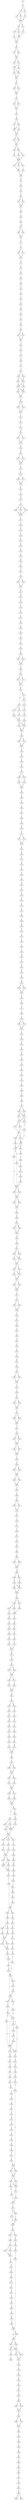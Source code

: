 strict digraph  {
	S0 -> S1 [ label = T ];
	S1 -> S2 [ label = C ];
	S1 -> S3 [ label = I ];
	S2 -> S4 [ label = K ];
	S2 -> S5 [ label = L ];
	S3 -> S6 [ label = V ];
	S4 -> S7 [ label = K ];
	S5 -> S7 [ label = K ];
	S6 -> S7 [ label = K ];
	S7 -> S8 [ label = I ];
	S7 -> S9 [ label = M ];
	S8 -> S10 [ label = M ];
	S8 -> S11 [ label = L ];
	S9 -> S12 [ label = A ];
	S10 -> S13 [ label = T ];
	S11 -> S14 [ label = I ];
	S12 -> S13 [ label = T ];
	S13 -> S15 [ label = V ];
	S14 -> S15 [ label = V ];
	S15 -> S16 [ label = L ];
	S16 -> S17 [ label = T ];
	S16 -> S18 [ label = S ];
	S17 -> S19 [ label = V ];
	S18 -> S19 [ label = V ];
	S19 -> S20 [ label = G ];
	S19 -> S21 [ label = A ];
	S20 -> S22 [ label = I ];
	S21 -> S22 [ label = I ];
	S21 -> S23 [ label = V ];
	S22 -> S24 [ label = F ];
	S22 -> S25 [ label = L ];
	S23 -> S25 [ label = L ];
	S24 -> S26 [ label = W ];
	S25 -> S26 [ label = W ];
	S26 -> S27 [ label = P ];
	S27 -> S28 [ label = L ];
	S27 -> S29 [ label = V ];
	S28 -> S30 [ label = L ];
	S29 -> S30 [ label = L ];
	S30 -> S31 [ label = S ];
	S31 -> S32 [ label = L ];
	S31 -> S33 [ label = V ];
	S32 -> S34 [ label = C ];
	S33 -> S34 [ label = C ];
	S34 -> S35 [ label = Y ];
	S35 -> S36 [ label = L ];
	S36 -> S37 [ label = I ];
	S36 -> S38 [ label = L ];
	S37 -> S39 [ label = A ];
	S38 -> S39 [ label = A ];
	S38 -> S40 [ label = V ];
	S39 -> S41 [ label = P ];
	S40 -> S41 [ label = P ];
	S41 -> S42 [ label = K ];
	S41 -> S43 [ label = R ];
	S42 -> S44 [ label = S ];
	S43 -> S44 [ label = S ];
	S44 -> S45 [ label = Q ];
	S44 -> S46 [ label = R ];
	S45 -> S47 [ label = F ];
	S46 -> S48 [ label = V ];
	S46 -> S49 [ label = M ];
	S47 -> S50 [ label = G ];
	S48 -> S50 [ label = G ];
	S49 -> S50 [ label = G ];
	S50 -> S51 [ label = R ];
	S50 -> S52 [ label = H ];
	S50 -> S53 [ label = Q ];
	S51 -> S54 [ label = I ];
	S52 -> S54 [ label = I ];
	S53 -> S55 [ label = L ];
	S54 -> S56 [ label = I ];
	S55 -> S56 [ label = I ];
	S56 -> S57 [ label = H ];
	S57 -> S58 [ label = T ];
	S58 -> S59 [ label = P ];
	S59 -> S60 [ label = F ];
	S60 -> S61 [ label = M ];
	S60 -> S62 [ label = V ];
	S61 -> S63 [ label = K ];
	S62 -> S63 [ label = K ];
	S63 -> S64 [ label = F ];
	S64 -> S65 [ label = I ];
	S65 -> S66 [ label = I ];
	S66 -> S67 [ label = H ];
	S67 -> S68 [ label = G ];
	S67 -> S69 [ label = S ];
	S68 -> S70 [ label = A ];
	S69 -> S70 [ label = A ];
	S70 -> S71 [ label = S ];
	S71 -> S72 [ label = Y ];
	S72 -> S73 [ label = F ];
	S72 -> S74 [ label = L ];
	S73 -> S75 [ label = T ];
	S74 -> S75 [ label = T ];
	S75 -> S76 [ label = F ];
	S76 -> S77 [ label = L ];
	S77 -> S78 [ label = L ];
	S78 -> S79 [ label = L ];
	S79 -> S80 [ label = L ];
	S80 -> S81 [ label = N ];
	S81 -> S82 [ label = L ];
	S82 -> S83 [ label = Y ];
	S83 -> S84 [ label = S ];
	S84 -> S85 [ label = L ];
	S85 -> S86 [ label = V ];
	S86 -> S87 [ label = Y ];
	S87 -> S88 [ label = N ];
	S88 -> S89 [ label = E ];
	S89 -> S90 [ label = D ];
	S89 -> S91 [ label = S ];
	S90 -> S92 [ label = K ];
	S91 -> S92 [ label = K ];
	S92 -> S93 [ label = K ];
	S93 -> S94 [ label = N ];
	S94 -> S95 [ label = T ];
	S95 -> S96 [ label = M ];
	S96 -> S97 [ label = G ];
	S97 -> S98 [ label = P ];
	S98 -> S99 [ label = A ];
	S98 -> S100 [ label = P ];
	S99 -> S101 [ label = L ];
	S99 -> S102 [ label = M ];
	S100 -> S101 [ label = L ];
	S101 -> S103 [ label = E ];
	S101 -> S104 [ label = G ];
	S102 -> S103 [ label = E ];
	S103 -> S105 [ label = R ];
	S103 -> S106 [ label = M ];
	S104 -> S106 [ label = M ];
	S105 -> S107 [ label = I ];
	S106 -> S107 [ label = I ];
	S107 -> S108 [ label = D ];
	S108 -> S109 [ label = Y ];
	S108 -> S110 [ label = C ];
	S109 -> S111 [ label = L ];
	S110 -> S111 [ label = L ];
	S111 -> S112 [ label = L ];
	S112 -> S113 [ label = I ];
	S113 -> S114 [ label = L ];
	S114 -> S115 [ label = W ];
	S115 -> S116 [ label = I ];
	S115 -> S117 [ label = L ];
	S116 -> S118 [ label = I ];
	S117 -> S118 [ label = I ];
	S118 -> S119 [ label = G ];
	S119 -> S120 [ label = M ];
	S120 -> S121 [ label = I ];
	S120 -> S122 [ label = V ];
	S121 -> S123 [ label = W ];
	S122 -> S123 [ label = W ];
	S123 -> S124 [ label = S ];
	S124 -> S125 [ label = D ];
	S125 -> S126 [ label = I ];
	S125 -> S127 [ label = V ];
	S126 -> S128 [ label = K ];
	S127 -> S128 [ label = K ];
	S128 -> S129 [ label = R ];
	S129 -> S130 [ label = L ];
	S130 -> S131 [ label = W ];
	S131 -> S132 [ label = Y ];
	S132 -> S133 [ label = E ];
	S132 -> S134 [ label = D ];
	S132 -> S135 [ label = Q ];
	S133 -> S136 [ label = G ];
	S134 -> S136 [ label = G ];
	S135 -> S136 [ label = G ];
	S136 -> S137 [ label = L ];
	S137 -> S138 [ label = E ];
	S138 -> S139 [ label = D ];
	S139 -> S140 [ label = F ];
	S140 -> S141 [ label = L ];
	S141 -> S142 [ label = E ];
	S142 -> S143 [ label = E ];
	S143 -> S144 [ label = S ];
	S144 -> S145 [ label = R ];
	S145 -> S146 [ label = N ];
	S146 -> S147 [ label = Q ];
	S147 -> S148 [ label = L ];
	S148 -> S149 [ label = S ];
	S148 -> S150 [ label = G ];
	S149 -> S151 [ label = F ];
	S150 -> S151 [ label = F ];
	S151 -> S152 [ label = V ];
	S152 -> S153 [ label = M ];
	S153 -> S154 [ label = N ];
	S154 -> S155 [ label = S ];
	S155 -> S156 [ label = L ];
	S156 -> S157 [ label = Y ];
	S157 -> S158 [ label = L ];
	S158 -> S159 [ label = A ];
	S159 -> S160 [ label = T ];
	S160 -> S161 [ label = F ];
	S161 -> S162 [ label = A ];
	S162 -> S163 [ label = L ];
	S163 -> S164 [ label = K ];
	S164 -> S165 [ label = V ];
	S164 -> S166 [ label = I ];
	S165 -> S167 [ label = V ];
	S166 -> S167 [ label = V ];
	S167 -> S168 [ label = A ];
	S168 -> S169 [ label = H ];
	S169 -> S170 [ label = N ];
	S169 -> S171 [ label = S ];
	S170 -> S172 [ label = K ];
	S171 -> S172 [ label = K ];
	S172 -> S173 [ label = F ];
	S173 -> S174 [ label = H ];
	S173 -> S175 [ label = K ];
	S174 -> S176 [ label = D ];
	S174 -> S177 [ label = A ];
	S175 -> S178 [ label = N ];
	S176 -> S179 [ label = F ];
	S177 -> S180 [ label = I ];
	S178 -> S181 [ label = V ];
	S179 -> S182 [ label = A ];
	S180 -> S182 [ label = A ];
	S181 -> S183 [ label = G ];
	S182 -> S184 [ label = D ];
	S182 -> S185 [ label = E ];
	S183 -> S186 [ label = D ];
	S184 -> S187 [ label = R ];
	S185 -> S187 [ label = R ];
	S186 -> S188 [ label = I ];
	S187 -> S189 [ label = K ];
	S188 -> S185 [ label = E ];
	S189 -> S190 [ label = D ];
	S189 -> S191 [ label = N ];
	S190 -> S192 [ label = W ];
	S191 -> S192 [ label = W ];
	S192 -> S193 [ label = D ];
	S193 -> S194 [ label = A ];
	S194 -> S195 [ label = F ];
	S195 -> S196 [ label = H ];
	S196 -> S197 [ label = P ];
	S197 -> S198 [ label = T ];
	S197 -> S199 [ label = I ];
	S198 -> S200 [ label = L ];
	S199 -> S201 [ label = V ];
	S200 -> S202 [ label = V ];
	S201 -> S202 [ label = V ];
	S202 -> S203 [ label = A ];
	S203 -> S204 [ label = E ];
	S204 -> S205 [ label = G ];
	S205 -> S206 [ label = L ];
	S206 -> S207 [ label = F ];
	S207 -> S208 [ label = A ];
	S208 -> S209 [ label = F ];
	S209 -> S210 [ label = A ];
	S210 -> S211 [ label = N ];
	S211 -> S212 [ label = V ];
	S211 -> S213 [ label = I ];
	S212 -> S214 [ label = L ];
	S213 -> S214 [ label = L ];
	S214 -> S215 [ label = S ];
	S215 -> S216 [ label = Y ];
	S216 -> S217 [ label = L ];
	S217 -> S218 [ label = R ];
	S218 -> S219 [ label = L ];
	S219 -> S220 [ label = F ];
	S220 -> S221 [ label = F ];
	S221 -> S222 [ label = M ];
	S222 -> S223 [ label = Y ];
	S223 -> S224 [ label = T ];
	S224 -> S225 [ label = T ];
	S225 -> S226 [ label = S ];
	S226 -> S227 [ label = S ];
	S227 -> S228 [ label = I ];
	S228 -> S229 [ label = L ];
	S229 -> S230 [ label = G ];
	S230 -> S231 [ label = P ];
	S231 -> S232 [ label = L ];
	S232 -> S233 [ label = Q ];
	S233 -> S234 [ label = I ];
	S234 -> S235 [ label = S ];
	S235 -> S236 [ label = M ];
	S236 -> S237 [ label = G ];
	S237 -> S238 [ label = Q ];
	S238 -> S239 [ label = M ];
	S239 -> S240 [ label = L ];
	S240 -> S241 [ label = Q ];
	S241 -> S242 [ label = D ];
	S241 -> S243 [ label = E ];
	S242 -> S244 [ label = F ];
	S243 -> S244 [ label = F ];
	S244 -> S245 [ label = G ];
	S245 -> S246 [ label = K ];
	S246 -> S247 [ label = F ];
	S247 -> S248 [ label = L ];
	S248 -> S249 [ label = G ];
	S249 -> S250 [ label = M ];
	S249 -> S251 [ label = L ];
	S250 -> S252 [ label = F ];
	S251 -> S252 [ label = F ];
	S252 -> S253 [ label = L ];
	S253 -> S254 [ label = L ];
	S254 -> S255 [ label = V ];
	S255 -> S256 [ label = L ];
	S256 -> S257 [ label = F ];
	S257 -> S258 [ label = S ];
	S258 -> S259 [ label = F ];
	S259 -> S260 [ label = T ];
	S260 -> S261 [ label = I ];
	S261 -> S262 [ label = G ];
	S262 -> S263 [ label = L ];
	S263 -> S264 [ label = T ];
	S264 -> S265 [ label = Q ];
	S265 -> S266 [ label = L ];
	S266 -> S267 [ label = Y ];
	S267 -> S268 [ label = D ];
	S267 -> S269 [ label = G ];
	S268 -> S270 [ label = K ];
	S268 -> S271 [ label = Q ];
	S269 -> S270 [ label = K ];
	S270 -> S272 [ label = G ];
	S270 -> S273 [ label = D ];
	S271 -> S272 [ label = G ];
	S272 -> S274 [ label = Y ];
	S272 -> S275 [ label = F ];
	S273 -> S276 [ label = Q ];
	S274 -> S277 [ label = T ];
	S275 -> S277 [ label = T ];
	S276 -> S278 [ label = K ];
	S277 -> S279 [ label = P ];
	S277 -> S280 [ label = V ];
	S278 -> S281 [ label = E ];
	S278 -> S282 [ label = D ];
	S279 -> S278 [ label = K ];
	S280 -> S283 [ label = N ];
	S281 -> S284 [ label = Q ];
	S281 -> S285 [ label = E ];
	S282 -> S286 [ label = P ];
	S283 -> S281 [ label = E ];
	S284 -> S287 [ label = K ];
	S285 -> S287 [ label = K ];
	S286 -> S288 [ label = D ];
	S287 -> S289 [ label = D ];
	S287 -> S290 [ label = N ];
	S288 -> S291 [ label = K ];
	S289 -> S292 [ label = C ];
	S290 -> S292 [ label = C ];
	S291 -> S293 [ label = N ];
	S292 -> S294 [ label = V ];
	S292 -> S295 [ label = E ];
	S293 -> S296 [ label = P ];
	S294 -> S297 [ label = G ];
	S295 -> S297 [ label = G ];
	S296 -> S298 [ label = S ];
	S297 -> S299 [ label = I ];
	S298 -> S287 [ label = K ];
	S299 -> S300 [ label = F ];
	S300 -> S301 [ label = C ];
	S301 -> S302 [ label = E ];
	S301 -> S303 [ label = Q ];
	S302 -> S304 [ label = Q ];
	S303 -> S304 [ label = Q ];
	S304 -> S305 [ label = Q ];
	S305 -> S306 [ label = S ];
	S306 -> S307 [ label = N ];
	S307 -> S308 [ label = D ];
	S307 -> S309 [ label = R ];
	S308 -> S310 [ label = T ];
	S308 -> S311 [ label = A ];
	S309 -> S310 [ label = T ];
	S310 -> S312 [ label = F ];
	S311 -> S312 [ label = F ];
	S312 -> S313 [ label = H ];
	S312 -> S314 [ label = Y ];
	S313 -> S315 [ label = S ];
	S313 -> S316 [ label = T ];
	S314 -> S315 [ label = S ];
	S315 -> S317 [ label = F ];
	S316 -> S317 [ label = F ];
	S317 -> S318 [ label = I ];
	S317 -> S319 [ label = M ];
	S318 -> S320 [ label = G ];
	S319 -> S320 [ label = G ];
	S320 -> S321 [ label = T ];
	S321 -> S322 [ label = C ];
	S322 -> S323 [ label = F ];
	S322 -> S324 [ label = Y ];
	S323 -> S325 [ label = A ];
	S324 -> S325 [ label = A ];
	S325 -> S326 [ label = L ];
	S326 -> S327 [ label = F ];
	S327 -> S328 [ label = W ];
	S328 -> S329 [ label = Y ];
	S329 -> S330 [ label = I ];
	S330 -> S331 [ label = F ];
	S331 -> S332 [ label = S ];
	S332 -> S333 [ label = L ];
	S333 -> S334 [ label = A ];
	S334 -> S335 [ label = H ];
	S335 -> S336 [ label = V ];
	S336 -> S337 [ label = A ];
	S337 -> S338 [ label = I ];
	S337 -> S339 [ label = L ];
	S338 -> S340 [ label = F ];
	S339 -> S340 [ label = F ];
	S340 -> S341 [ label = V ];
	S341 -> S342 [ label = T ];
	S342 -> S343 [ label = R ];
	S343 -> S344 [ label = F ];
	S343 -> S345 [ label = I ];
	S344 -> S346 [ label = S ];
	S345 -> S346 [ label = S ];
	S346 -> S347 [ label = Y ];
	S347 -> S348 [ label = G ];
	S347 -> S349 [ label = T ];
	S348 -> S350 [ label = E ];
	S349 -> S350 [ label = E ];
	S350 -> S351 [ label = E ];
	S351 -> S352 [ label = L ];
	S352 -> S353 [ label = Q ];
	S352 -> S354 [ label = R ];
	S353 -> S355 [ label = S ];
	S354 -> S355 [ label = S ];
	S355 -> S356 [ label = F ];
	S355 -> S357 [ label = V ];
	S356 -> S358 [ label = V ];
	S357 -> S358 [ label = V ];
	S358 -> S359 [ label = G ];
	S359 -> S360 [ label = A ];
	S360 -> S361 [ label = V ];
	S360 -> S362 [ label = M ];
	S361 -> S363 [ label = I ];
	S362 -> S363 [ label = I ];
	S363 -> S364 [ label = V ];
	S363 -> S365 [ label = I ];
	S364 -> S366 [ label = G ];
	S365 -> S366 [ label = G ];
	S366 -> S367 [ label = T ];
	S367 -> S368 [ label = Y ];
	S368 -> S369 [ label = N ];
	S369 -> S370 [ label = V ];
	S369 -> S371 [ label = I ];
	S370 -> S372 [ label = V ];
	S371 -> S372 [ label = V ];
	S372 -> S373 [ label = V ];
	S373 -> S374 [ label = V ];
	S374 -> S375 [ label = I ];
	S375 -> S376 [ label = V ];
	S376 -> S377 [ label = L ];
	S377 -> S378 [ label = T ];
	S378 -> S379 [ label = K ];
	S379 -> S380 [ label = L ];
	S380 -> S381 [ label = L ];
	S381 -> S382 [ label = V ];
	S381 -> S383 [ label = I ];
	S382 -> S384 [ label = A ];
	S383 -> S384 [ label = A ];
	S384 -> S385 [ label = M ];
	S385 -> S386 [ label = L ];
	S385 -> S387 [ label = M ];
	S386 -> S388 [ label = H ];
	S387 -> S389 [ label = S ];
	S388 -> S390 [ label = K ];
	S388 -> S391 [ label = N ];
	S389 -> S391 [ label = N ];
	S390 -> S392 [ label = S ];
	S391 -> S392 [ label = S ];
	S392 -> S393 [ label = F ];
	S393 -> S394 [ label = Q ];
	S393 -> S395 [ label = R ];
	S394 -> S396 [ label = L ];
	S394 -> S397 [ label = K ];
	S395 -> S398 [ label = Q ];
	S396 -> S399 [ label = I ];
	S397 -> S400 [ label = T ];
	S398 -> S399 [ label = I ];
	S399 -> S401 [ label = A ];
	S400 -> S402 [ label = H ];
	S401 -> S403 [ label = N ];
	S402 -> S404 [ label = D ];
	S403 -> S405 [ label = H ];
	S404 -> S406 [ label = D ];
	S405 -> S407 [ label = E ];
	S406 -> S408 [ label = S ];
	S407 -> S409 [ label = D ];
	S408 -> S410 [ label = E ];
	S409 -> S411 [ label = K ];
	S410 -> S412 [ label = R ];
	S411 -> S413 [ label = E ];
	S412 -> S413 [ label = E ];
	S413 -> S414 [ label = W ];
	S414 -> S415 [ label = K ];
	S415 -> S416 [ label = F ];
	S416 -> S417 [ label = A ];
	S416 -> S418 [ label = H ];
	S417 -> S419 [ label = R ];
	S418 -> S419 [ label = R ];
	S419 -> S420 [ label = A ];
	S419 -> S421 [ label = T ];
	S420 -> S422 [ label = K ];
	S421 -> S423 [ label = Q ];
	S422 -> S424 [ label = L ];
	S423 -> S424 [ label = L ];
	S424 -> S425 [ label = W ];
	S425 -> S426 [ label = L ];
	S426 -> S427 [ label = S ];
	S426 -> S428 [ label = K ];
	S427 -> S429 [ label = Y ];
	S428 -> S430 [ label = F ];
	S429 -> S431 [ label = F ];
	S430 -> S432 [ label = I ];
	S431 -> S433 [ label = D ];
	S432 -> S434 [ label = R ];
	S433 -> S435 [ label = D ];
	S434 -> S436 [ label = N ];
	S435 -> S437 [ label = K ];
	S436 -> S438 [ label = E ];
	S437 -> S439 [ label = C ];
	S438 -> S440 [ label = I ];
	S439 -> S441 [ label = T ];
	S440 -> S442 [ label = N ];
	S441 -> S443 [ label = L ];
	S442 -> S444 [ label = R ];
	S443 -> S445 [ label = P ];
	S444 -> S445 [ label = P ];
	S445 -> S446 [ label = P ];
	S446 -> S447 [ label = P ];
	S447 -> S448 [ label = F ];
	S447 -> S449 [ label = M ];
	S448 -> S450 [ label = N ];
	S449 -> S450 [ label = N ];
	S450 -> S451 [ label = I ];
	S450 -> S452 [ label = L ];
	S451 -> S453 [ label = I ];
	S452 -> S454 [ label = L ];
	S453 -> S455 [ label = P ];
	S454 -> S455 [ label = P ];
	S455 -> S456 [ label = S ];
	S455 -> S457 [ label = R ];
	S456 -> S458 [ label = P ];
	S457 -> S459 [ label = W ];
	S458 -> S460 [ label = K ];
	S459 -> S460 [ label = K ];
	S460 -> S461 [ label = T ];
	S460 -> S462 [ label = Q ];
	S461 -> S463 [ label = I ];
	S461 -> S464 [ label = V ];
	S462 -> S465 [ label = V ];
	S463 -> S466 [ label = C ];
	S463 -> S467 [ label = Y ];
	S464 -> S466 [ label = C ];
	S465 -> S468 [ label = K ];
	S466 -> S469 [ label = Y ];
	S467 -> S469 [ label = Y ];
	S468 -> S470 [ label = R ];
	S469 -> S471 [ label = M ];
	S469 -> S472 [ label = R ];
	S469 -> S473 [ label = L ];
	S470 -> S466 [ label = C ];
	S471 -> S474 [ label = I ];
	S472 -> S475 [ label = F ];
	S473 -> S476 [ label = L ];
	S474 -> S477 [ label = S ];
	S475 -> S478 [ label = I ];
	S476 -> S479 [ label = T ];
	S477 -> S480 [ label = S ];
	S478 -> S481 [ label = A ];
	S479 -> S480 [ label = S ];
	S480 -> S482 [ label = L ];
	S480 -> S483 [ label = M ];
	S481 -> S484 [ label = K ];
	S482 -> S485 [ label = S ];
	S482 -> S486 [ label = N ];
	S483 -> S485 [ label = S ];
	S484 -> S487 [ label = M ];
	S485 -> S488 [ label = K ];
	S486 -> S488 [ label = K ];
	S487 -> S489 [ label = F ];
	S488 -> S490 [ label = W ];
	S489 -> S491 [ label = R ];
	S490 -> S492 [ label = I ];
	S491 -> S493 [ label = S ];
	S492 -> S494 [ label = C ];
	S493 -> S495 [ label = V ];
	S494 -> S496 [ label = S ];
	S494 -> S497 [ label = R ];
	S495 -> S498 [ label = F ];
	S496 -> S499 [ label = H ];
	S497 -> S500 [ label = S ];
	S498 -> S501 [ label = S ];
	S499 -> S502 [ label = T ];
	S500 -> S503 [ label = T ];
	S501 -> S504 [ label = C ];
	S502 -> S505 [ label = S ];
	S502 -> S506 [ label = T ];
	S503 -> S507 [ label = D ];
	S504 -> S494 [ label = C ];
	S505 -> S508 [ label = K ];
	S506 -> S509 [ label = A ];
	S507 -> S510 [ label = D ];
	S508 -> S511 [ label = G ];
	S509 -> S511 [ label = G ];
	S510 -> S512 [ label = E ];
	S511 -> S513 [ label = R ];
	S511 -> S514 [ label = K ];
	S512 -> S515 [ label = I ];
	S513 -> S516 [ label = V ];
	S514 -> S516 [ label = V ];
	S515 -> S517 [ label = S ];
	S516 -> S518 [ label = K ];
	S517 -> S519 [ label = D ];
	S518 -> S520 [ label = R ];
	S519 -> S521 [ label = F ];
	S520 -> S522 [ label = Q ];
	S521 -> S523 [ label = S ];
	S522 -> S524 [ label = N ];
	S523 -> S525 [ label = L ];
	S523 -> S526 [ label = E ];
	S524 -> S523 [ label = S ];
	S525 -> S527 [ label = K ];
	S525 -> S528 [ label = R ];
	S526 -> S529 [ label = E ];
	S527 -> S530 [ label = E ];
	S528 -> S531 [ label = R ];
	S529 -> S532 [ label = A ];
	S530 -> S533 [ label = W ];
	S531 -> S534 [ label = R ];
	S532 -> S525 [ label = L ];
	S533 -> S534 [ label = R ];
	S533 -> S535 [ label = K ];
	S534 -> S536 [ label = T ];
	S534 -> S537 [ label = S ];
	S534 -> S538 [ label = N ];
	S535 -> S538 [ label = N ];
	S536 -> S539 [ label = L ];
	S537 -> S540 [ label = Q ];
	S538 -> S541 [ label = Q ];
	S538 -> S539 [ label = L ];
	S539 -> S542 [ label = K ];
	S540 -> S543 [ label = A ];
	S541 -> S544 [ label = R ];
	S542 -> S545 [ label = Q ];
	S543 -> S546 [ label = N ];
	S544 -> S547 [ label = R ];
	S545 -> S548 [ label = K ];
	S546 -> S538 [ label = N ];
	S547 -> S549 [ label = R ];
	S548 -> S550 [ label = R ];
	S549 -> S551 [ label = T ];
	S550 -> S552 [ label = D ];
	S551 -> S553 [ label = G ];
	S552 -> S554 [ label = E ];
	S553 -> S555 [ label = I ];
	S554 -> S556 [ label = N ];
	S555 -> S557 [ label = E ];
	S556 -> S558 [ label = Y ];
	S557 -> S559 [ label = Q ];
	S558 -> S560 [ label = Q ];
	S558 -> S561 [ label = S ];
	S559 -> S562 [ label = T ];
	S560 -> S563 [ label = K ];
	S561 -> S563 [ label = K ];
	S562 -> S564 [ label = I ];
	S563 -> S565 [ label = V ];
	S563 -> S566 [ label = I ];
	S564 -> S567 [ label = G ];
	S565 -> S568 [ label = M ];
	S565 -> S569 [ label = L ];
	S566 -> S568 [ label = M ];
	S567 -> S570 [ label = A ];
	S568 -> S571 [ label = C ];
	S569 -> S572 [ label = R ];
	S570 -> S573 [ label = G ];
	S571 -> S574 [ label = C ];
	S572 -> S575 [ label = L ];
	S573 -> S576 [ label = T ];
	S574 -> S575 [ label = L ];
	S575 -> S577 [ label = V ];
	S576 -> S578 [ label = F ];
	S577 -> S579 [ label = H ];
	S577 -> S580 [ label = V ];
	S578 -> S581 [ label = L ];
	S579 -> S582 [ label = R ];
	S580 -> S583 [ label = L ];
	S581 -> S584 [ label = E ];
	S582 -> S585 [ label = Y ];
	S583 -> S582 [ label = R ];
	S584 -> S586 [ label = G ];
	S585 -> S587 [ label = L ];
	S585 -> S588 [ label = V ];
	S586 -> S589 [ label = E ];
	S587 -> S590 [ label = T ];
	S588 -> S591 [ label = K ];
	S589 -> S592 [ label = T ];
	S590 -> S593 [ label = S ];
	S591 -> S594 [ label = K ];
	S592 -> S595 [ label = R ];
	S593 -> S596 [ label = M ];
	S593 -> S597 [ label = T ];
	S594 -> S598 [ label = K ];
	S595 -> S558 [ label = Y ];
	S596 -> S599 [ label = R ];
	S597 -> S599 [ label = R ];
	S598 -> S600 [ label = V ];
	S599 -> S601 [ label = Q ];
	S600 -> S602 [ label = L ];
	S601 -> S603 [ label = K ];
	S602 -> S604 [ label = N ];
	S602 -> S605 [ label = H ];
	S603 -> S606 [ label = M ];
	S604 -> S607 [ label = E ];
	S604 -> S608 [ label = D ];
	S605 -> S604 [ label = N ];
	S606 -> S609 [ label = Q ];
	S607 -> S610 [ label = L ];
	S607 -> S611 [ label = M ];
	S608 -> S610 [ label = L ];
	S609 -> S612 [ label = S ];
	S610 -> S613 [ label = R ];
	S610 -> S614 [ label = Q ];
	S611 -> S615 [ label = V ];
	S612 -> S616 [ label = T ];
	S613 -> S617 [ label = Q ];
	S614 -> S617 [ label = Q ];
	S615 -> S618 [ label = I ];
	S616 -> S619 [ label = D ];
	S617 -> S620 [ label = D ];
	S619 -> S622 [ label = Q ];
	S620 -> S623 [ label = L ];
	S622 -> S624 [ label = A ];
	S623 -> S625 [ label = S ];
	S624 -> S626 [ label = T ];
	S625 -> S627 [ label = K ];
	S626 -> S628 [ label = V ];
	S627 -> S629 [ label = F ];
	S628 -> S630 [ label = E ];
	S629 -> S631 [ label = R ];
	S630 -> S632 [ label = N ];
	S631 -> S633 [ label = N ];
	S632 -> S602 [ label = L ];
	S633 -> S634 [ label = E ];
	S634 -> S635 [ label = I ];
	S634 -> S636 [ label = M ];
	S635 -> S637 [ label = R ];
	S636 -> S637 [ label = R ];
	S637 -> S638 [ label = D ];
	S638 -> S639 [ label = L ];
	S638 -> S640 [ label = M ];
	S639 -> S641 [ label = L ];
	S640 -> S641 [ label = L ];
	S641 -> S642 [ label = G ];
	S642 -> S643 [ label = F ];
	S643 -> S644 [ label = R ];
	S644 -> S645 [ label = T ];
	S645 -> S646 [ label = S ];
	S646 -> S647 [ label = K ];
	S647 -> S648 [ label = Y ];
	S648 -> S649 [ label = A ];
	S649 -> S650 [ label = M ];
	S650 -> S651 [ label = F ];
	S651 -> S652 [ label = Y ];
	S652 -> S653 [ label = P ];
	S653 -> S654 [ label = R ];
	S654 -> S655 [ label = N ];
	S654 -> S656 [ label = S ];
}
